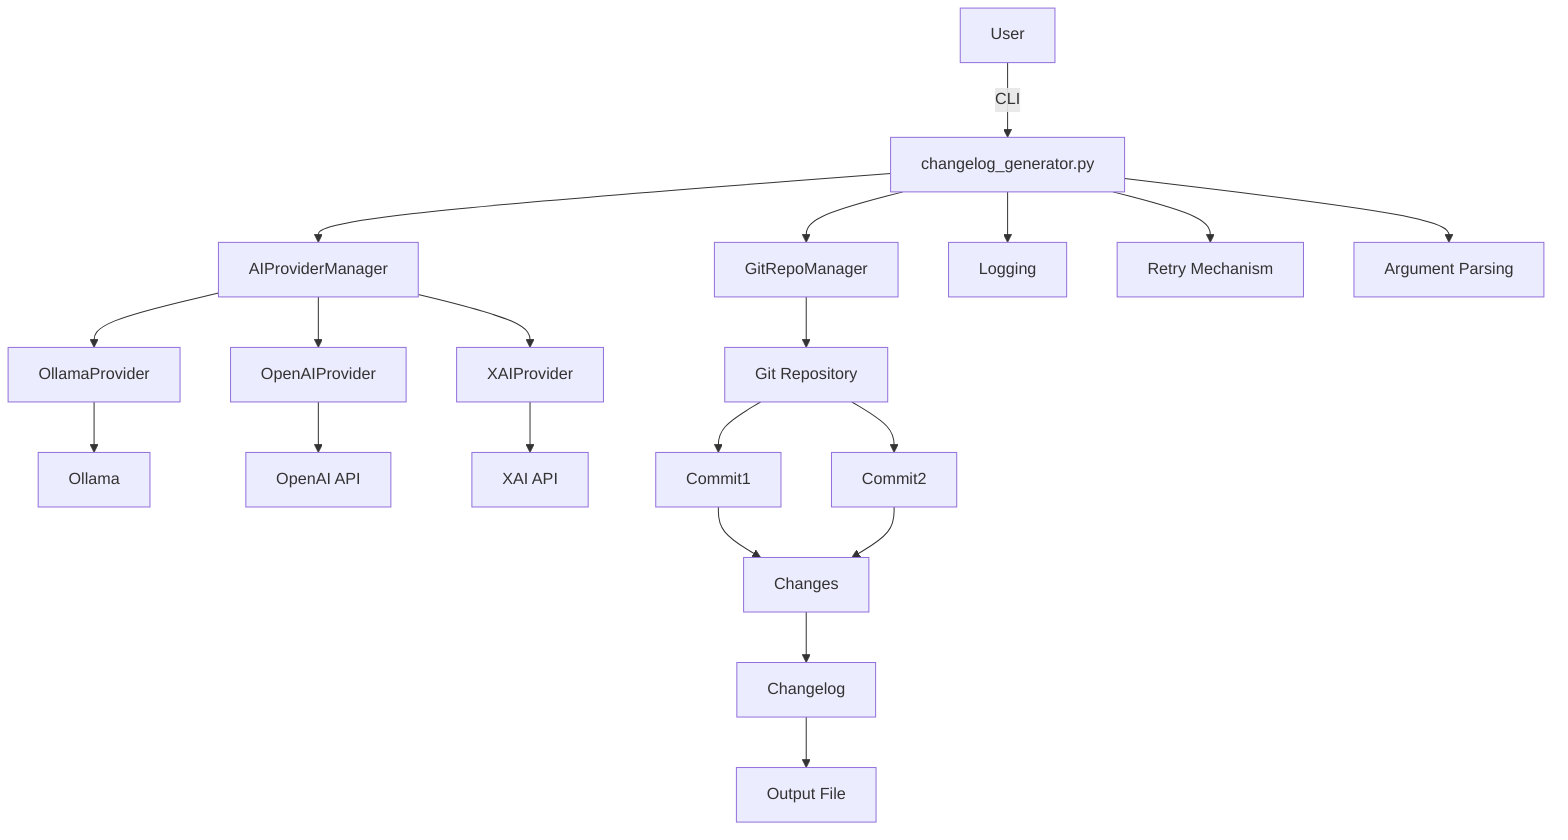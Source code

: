 graph TD
    A[User] -->|CLI| B[changelog_generator.py]
    B --> C[GitRepoManager]
    B --> D[AIProviderManager]
    D --> E[OllamaProvider]
    D --> F[OpenAIProvider]
    D --> G[XAIProvider]
    E --> H[Ollama]
    F --> I[OpenAI API]
    G --> J[XAI API]
    C --> K[Git Repository]
    K --> L[Commit1]
    K --> M[Commit2]
    L --> N[Changes]
    M --> N
    N --> O[Changelog]
    O --> P[Output File]
    B --> Q[Logging]
    B --> R[Retry Mechanism]
    B --> S[Argument Parsing]